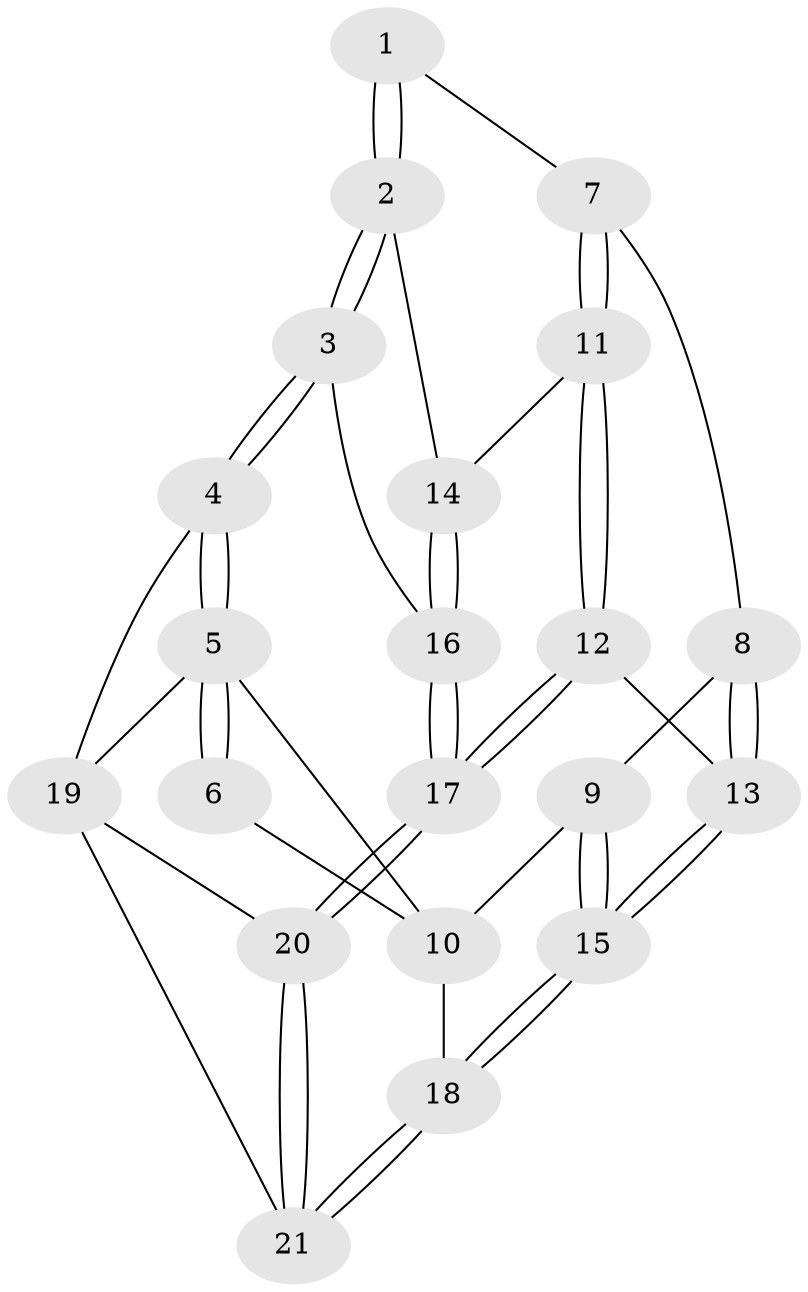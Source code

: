 // Generated by graph-tools (version 1.1) at 2025/46/02/15/25 05:46:28]
// undirected, 21 vertices, 49 edges
graph export_dot {
graph [start="1"]
  node [color=gray90,style=filled];
  1 [pos="+0.47735385238816236+0"];
  2 [pos="+0.7345227704936368+0.26816702057777275"];
  3 [pos="+0.7864543101311546+0.30380290380885466"];
  4 [pos="+0.8176082133227872+0.31559622625110506"];
  5 [pos="+1+0"];
  6 [pos="+0.47676884646334405+0"];
  7 [pos="+0.3302851651087524+0.17167463416025752"];
  8 [pos="+0.1934165619713817+0.17735909759357577"];
  9 [pos="+0+0.09804150275506378"];
  10 [pos="+0+0"];
  11 [pos="+0.34830948571658826+0.2863528768410635"];
  12 [pos="+0.2706024687844736+0.4334965138467611"];
  13 [pos="+0.12932907187899653+0.4678764118309942"];
  14 [pos="+0.4395815411800775+0.3455526324955932"];
  15 [pos="+0+0.5507739619916601"];
  16 [pos="+0.4866999569962252+0.4732838490147832"];
  17 [pos="+0.4405683941781075+0.5984063171550753"];
  18 [pos="+0+1"];
  19 [pos="+0.8761251238698593+0.5562145544889922"];
  20 [pos="+0.4820100526249391+0.7893190444262344"];
  21 [pos="+0.45441811592888515+0.8413931143611639"];
  1 -- 2;
  1 -- 2;
  1 -- 7;
  2 -- 3;
  2 -- 3;
  2 -- 14;
  3 -- 4;
  3 -- 4;
  3 -- 16;
  4 -- 5;
  4 -- 5;
  4 -- 19;
  5 -- 6;
  5 -- 6;
  5 -- 10;
  5 -- 19;
  6 -- 10;
  7 -- 8;
  7 -- 11;
  7 -- 11;
  8 -- 9;
  8 -- 13;
  8 -- 13;
  9 -- 10;
  9 -- 15;
  9 -- 15;
  10 -- 18;
  11 -- 12;
  11 -- 12;
  11 -- 14;
  12 -- 13;
  12 -- 17;
  12 -- 17;
  13 -- 15;
  13 -- 15;
  14 -- 16;
  14 -- 16;
  15 -- 18;
  15 -- 18;
  16 -- 17;
  16 -- 17;
  17 -- 20;
  17 -- 20;
  18 -- 21;
  18 -- 21;
  19 -- 20;
  19 -- 21;
  20 -- 21;
  20 -- 21;
}
